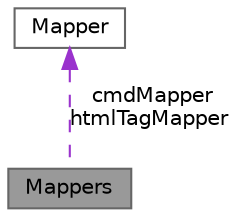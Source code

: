 digraph "Mappers"
{
 // INTERACTIVE_SVG=YES
 // LATEX_PDF_SIZE
  bgcolor="transparent";
  edge [fontname=Helvetica,fontsize=10,labelfontname=Helvetica,labelfontsize=10];
  node [fontname=Helvetica,fontsize=10,shape=box,height=0.2,width=0.4];
  Node1 [label="Mappers",height=0.2,width=0.4,color="gray40", fillcolor="grey60", style="filled", fontcolor="black",tooltip="Class representing a namespace for the doxygen and HTML command mappers."];
  Node2 -> Node1 [dir="back",color="darkorchid3",style="dashed",label=" cmdMapper\nhtmlTagMapper" ];
  Node2 [label="Mapper",height=0.2,width=0.4,color="gray40", fillcolor="white", style="filled",URL="$d9/d09/class_mapper.html",tooltip="Class representing a mapping from command names to command IDs."];
}
